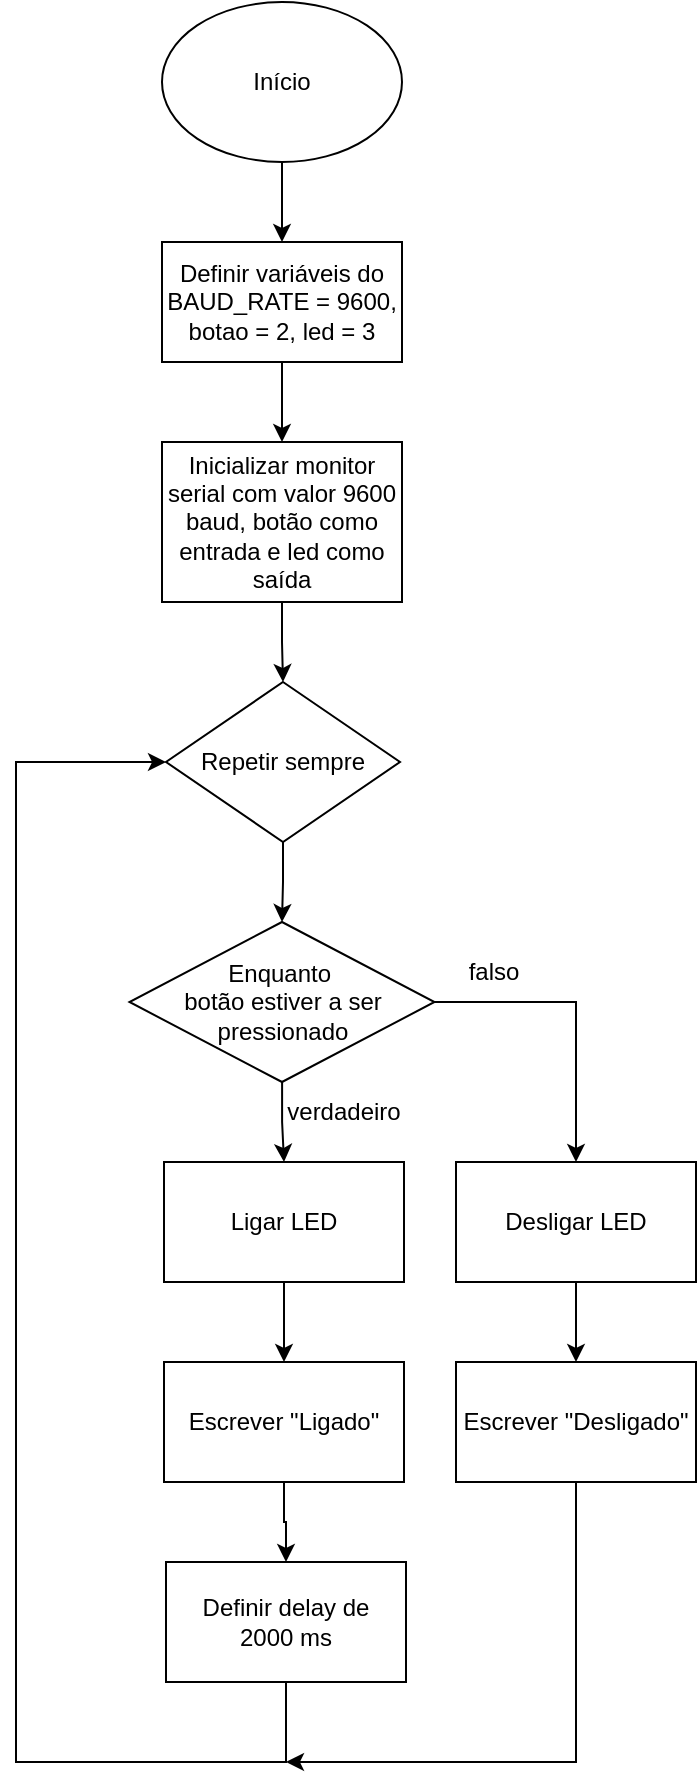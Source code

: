 <mxfile version="28.2.5">
  <diagram name="Página-1" id="2inrTYP_aldYuKU34dbg">
    <mxGraphModel dx="498" dy="712" grid="1" gridSize="10" guides="1" tooltips="1" connect="1" arrows="1" fold="1" page="1" pageScale="1" pageWidth="827" pageHeight="1169" math="0" shadow="0">
      <root>
        <mxCell id="0" />
        <mxCell id="1" parent="0" />
        <mxCell id="a_Pjl2reFtKb62zF3UzW-3" style="edgeStyle=orthogonalEdgeStyle;rounded=0;orthogonalLoop=1;jettySize=auto;html=1;entryX=0.5;entryY=0;entryDx=0;entryDy=0;" parent="1" source="a_Pjl2reFtKb62zF3UzW-1" target="a_Pjl2reFtKb62zF3UzW-2" edge="1">
          <mxGeometry relative="1" as="geometry" />
        </mxCell>
        <mxCell id="a_Pjl2reFtKb62zF3UzW-1" value="Início" style="ellipse;whiteSpace=wrap;html=1;" parent="1" vertex="1">
          <mxGeometry x="353" y="40" width="120" height="80" as="geometry" />
        </mxCell>
        <mxCell id="a_Pjl2reFtKb62zF3UzW-5" style="edgeStyle=orthogonalEdgeStyle;rounded=0;orthogonalLoop=1;jettySize=auto;html=1;entryX=0.5;entryY=0;entryDx=0;entryDy=0;" parent="1" source="a_Pjl2reFtKb62zF3UzW-2" target="a_Pjl2reFtKb62zF3UzW-4" edge="1">
          <mxGeometry relative="1" as="geometry" />
        </mxCell>
        <mxCell id="a_Pjl2reFtKb62zF3UzW-2" value="Definir variáveis do BAUD_RATE = 9600, botao = 2, led = 3" style="rounded=0;whiteSpace=wrap;html=1;" parent="1" vertex="1">
          <mxGeometry x="353" y="160" width="120" height="60" as="geometry" />
        </mxCell>
        <mxCell id="a_Pjl2reFtKb62zF3UzW-8" style="edgeStyle=orthogonalEdgeStyle;rounded=0;orthogonalLoop=1;jettySize=auto;html=1;entryX=0.5;entryY=0;entryDx=0;entryDy=0;" parent="1" source="a_Pjl2reFtKb62zF3UzW-4" target="a_Pjl2reFtKb62zF3UzW-7" edge="1">
          <mxGeometry relative="1" as="geometry" />
        </mxCell>
        <mxCell id="a_Pjl2reFtKb62zF3UzW-4" value="Inicializar monitor serial com valor 9600 baud, botão como entrada e led como saída" style="rounded=0;whiteSpace=wrap;html=1;" parent="1" vertex="1">
          <mxGeometry x="353" y="260" width="120" height="80" as="geometry" />
        </mxCell>
        <mxCell id="oQ9oZNCb9e3Im2G-h_cm-1" style="edgeStyle=orthogonalEdgeStyle;rounded=0;orthogonalLoop=1;jettySize=auto;html=1;entryX=0.5;entryY=0;entryDx=0;entryDy=0;" edge="1" parent="1" source="a_Pjl2reFtKb62zF3UzW-7" target="a_Pjl2reFtKb62zF3UzW-9">
          <mxGeometry relative="1" as="geometry" />
        </mxCell>
        <mxCell id="a_Pjl2reFtKb62zF3UzW-7" value="Repetir sempre" style="rhombus;whiteSpace=wrap;html=1;" parent="1" vertex="1">
          <mxGeometry x="355" y="380" width="117" height="80" as="geometry" />
        </mxCell>
        <mxCell id="a_Pjl2reFtKb62zF3UzW-18" style="edgeStyle=orthogonalEdgeStyle;rounded=0;orthogonalLoop=1;jettySize=auto;html=1;entryX=0.5;entryY=0;entryDx=0;entryDy=0;" parent="1" source="a_Pjl2reFtKb62zF3UzW-9" target="a_Pjl2reFtKb62zF3UzW-14" edge="1">
          <mxGeometry relative="1" as="geometry" />
        </mxCell>
        <mxCell id="a_Pjl2reFtKb62zF3UzW-20" style="edgeStyle=orthogonalEdgeStyle;rounded=0;orthogonalLoop=1;jettySize=auto;html=1;entryX=0.5;entryY=0;entryDx=0;entryDy=0;" parent="1" source="a_Pjl2reFtKb62zF3UzW-9" target="a_Pjl2reFtKb62zF3UzW-16" edge="1">
          <mxGeometry relative="1" as="geometry" />
        </mxCell>
        <mxCell id="a_Pjl2reFtKb62zF3UzW-9" value="Enquanto&amp;nbsp;&lt;div&gt;botão&amp;nbsp;&lt;span style=&quot;background-color: transparent; color: light-dark(rgb(0, 0, 0), rgb(255, 255, 255));&quot;&gt;estiver&amp;nbsp;&lt;/span&gt;&lt;span style=&quot;background-color: transparent; color: light-dark(rgb(0, 0, 0), rgb(255, 255, 255));&quot;&gt;a ser pressionado&lt;/span&gt;&lt;/div&gt;" style="rhombus;whiteSpace=wrap;html=1;" parent="1" vertex="1">
          <mxGeometry x="336.75" y="500" width="152.5" height="80" as="geometry" />
        </mxCell>
        <mxCell id="a_Pjl2reFtKb62zF3UzW-19" style="edgeStyle=orthogonalEdgeStyle;rounded=0;orthogonalLoop=1;jettySize=auto;html=1;entryX=0.5;entryY=0;entryDx=0;entryDy=0;" parent="1" source="a_Pjl2reFtKb62zF3UzW-14" target="a_Pjl2reFtKb62zF3UzW-15" edge="1">
          <mxGeometry relative="1" as="geometry" />
        </mxCell>
        <mxCell id="a_Pjl2reFtKb62zF3UzW-14" value="Ligar LED" style="rounded=0;whiteSpace=wrap;html=1;" parent="1" vertex="1">
          <mxGeometry x="354" y="620" width="120" height="60" as="geometry" />
        </mxCell>
        <mxCell id="a_Pjl2reFtKb62zF3UzW-22" style="edgeStyle=orthogonalEdgeStyle;rounded=0;orthogonalLoop=1;jettySize=auto;html=1;entryX=0;entryY=0.5;entryDx=0;entryDy=0;exitX=0.5;exitY=1;exitDx=0;exitDy=0;" parent="1" source="otuZY_AYLzR0uywKyyOZ-1" target="a_Pjl2reFtKb62zF3UzW-7" edge="1">
          <mxGeometry relative="1" as="geometry">
            <Array as="points">
              <mxPoint x="415" y="920" />
              <mxPoint x="280" y="920" />
              <mxPoint x="280" y="420" />
            </Array>
          </mxGeometry>
        </mxCell>
        <mxCell id="otuZY_AYLzR0uywKyyOZ-2" style="edgeStyle=orthogonalEdgeStyle;rounded=0;orthogonalLoop=1;jettySize=auto;html=1;entryX=0.5;entryY=0;entryDx=0;entryDy=0;" parent="1" source="a_Pjl2reFtKb62zF3UzW-15" target="otuZY_AYLzR0uywKyyOZ-1" edge="1">
          <mxGeometry relative="1" as="geometry" />
        </mxCell>
        <mxCell id="a_Pjl2reFtKb62zF3UzW-15" value="Escrever &quot;Ligado&quot;" style="rounded=0;whiteSpace=wrap;html=1;" parent="1" vertex="1">
          <mxGeometry x="354" y="720" width="120" height="60" as="geometry" />
        </mxCell>
        <mxCell id="a_Pjl2reFtKb62zF3UzW-21" style="edgeStyle=orthogonalEdgeStyle;rounded=0;orthogonalLoop=1;jettySize=auto;html=1;entryX=0.5;entryY=0;entryDx=0;entryDy=0;" parent="1" source="a_Pjl2reFtKb62zF3UzW-16" target="a_Pjl2reFtKb62zF3UzW-17" edge="1">
          <mxGeometry relative="1" as="geometry" />
        </mxCell>
        <mxCell id="a_Pjl2reFtKb62zF3UzW-16" value="Desligar LED" style="rounded=0;whiteSpace=wrap;html=1;" parent="1" vertex="1">
          <mxGeometry x="500" y="620" width="120" height="60" as="geometry" />
        </mxCell>
        <mxCell id="otuZY_AYLzR0uywKyyOZ-3" style="edgeStyle=orthogonalEdgeStyle;rounded=0;orthogonalLoop=1;jettySize=auto;html=1;" parent="1" source="a_Pjl2reFtKb62zF3UzW-17" edge="1">
          <mxGeometry relative="1" as="geometry">
            <Array as="points">
              <mxPoint x="560" y="920" />
              <mxPoint x="415" y="920" />
            </Array>
            <mxPoint x="415" y="920" as="targetPoint" />
          </mxGeometry>
        </mxCell>
        <mxCell id="a_Pjl2reFtKb62zF3UzW-17" value="Escrever &quot;Desligado&quot;" style="rounded=0;whiteSpace=wrap;html=1;" parent="1" vertex="1">
          <mxGeometry x="500" y="720" width="120" height="60" as="geometry" />
        </mxCell>
        <mxCell id="otuZY_AYLzR0uywKyyOZ-1" value="Definir delay de&lt;div&gt;2000 ms&lt;/div&gt;" style="rounded=0;whiteSpace=wrap;html=1;" parent="1" vertex="1">
          <mxGeometry x="355" y="820" width="120" height="60" as="geometry" />
        </mxCell>
        <mxCell id="oQ9oZNCb9e3Im2G-h_cm-2" value="verdadeiro" style="text;html=1;align=center;verticalAlign=middle;whiteSpace=wrap;rounded=0;" vertex="1" parent="1">
          <mxGeometry x="414" y="580" width="60" height="30" as="geometry" />
        </mxCell>
        <mxCell id="oQ9oZNCb9e3Im2G-h_cm-3" value="falso" style="text;html=1;align=center;verticalAlign=middle;whiteSpace=wrap;rounded=0;" vertex="1" parent="1">
          <mxGeometry x="489.25" y="510" width="60" height="30" as="geometry" />
        </mxCell>
      </root>
    </mxGraphModel>
  </diagram>
</mxfile>
